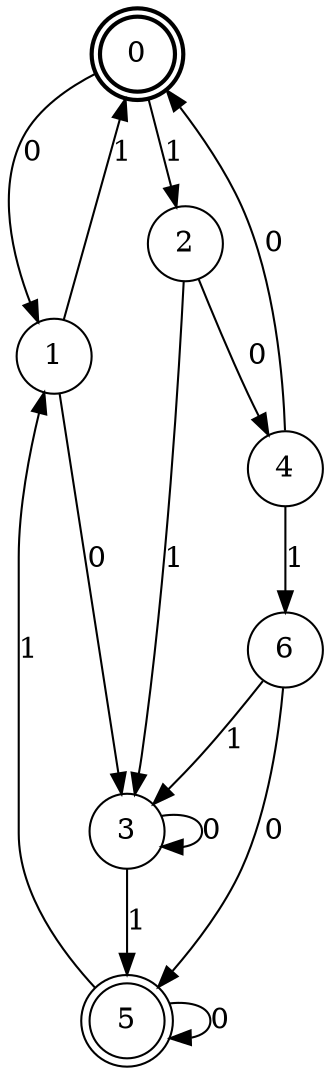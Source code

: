 digraph Automat {
    node [shape = circle];
    0 [style = "bold"];
    0 [peripheries=2]
    0 -> 1 [label = "0"];
    0 -> 2 [label = "1"];
    1 -> 3 [label = "0"];
    1 -> 0 [label = "1"];
    2 -> 4 [label = "0"];
    2 -> 3 [label = "1"];
    3 -> 3 [label = "0"];
    3 -> 5 [label = "1"];
    4 -> 0 [label = "0"];
    4 -> 6 [label = "1"];
    5 [peripheries=2]
    5 -> 5 [label = "0"];
    5 -> 1 [label = "1"];
    6 -> 5 [label = "0"];
    6 -> 3 [label = "1"];
}
